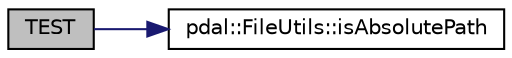 digraph "TEST"
{
  edge [fontname="Helvetica",fontsize="10",labelfontname="Helvetica",labelfontsize="10"];
  node [fontname="Helvetica",fontsize="10",shape=record];
  rankdir="LR";
  Node1 [label="TEST",height=0.2,width=0.4,color="black", fillcolor="grey75", style="filled", fontcolor="black"];
  Node1 -> Node2 [color="midnightblue",fontsize="10",style="solid",fontname="Helvetica"];
  Node2 [label="pdal::FileUtils::isAbsolutePath",height=0.2,width=0.4,color="black", fillcolor="white", style="filled",URL="$namespacepdal_1_1FileUtils.html#a829b5f24496efa4ae21b7f893fc3ce02"];
}
